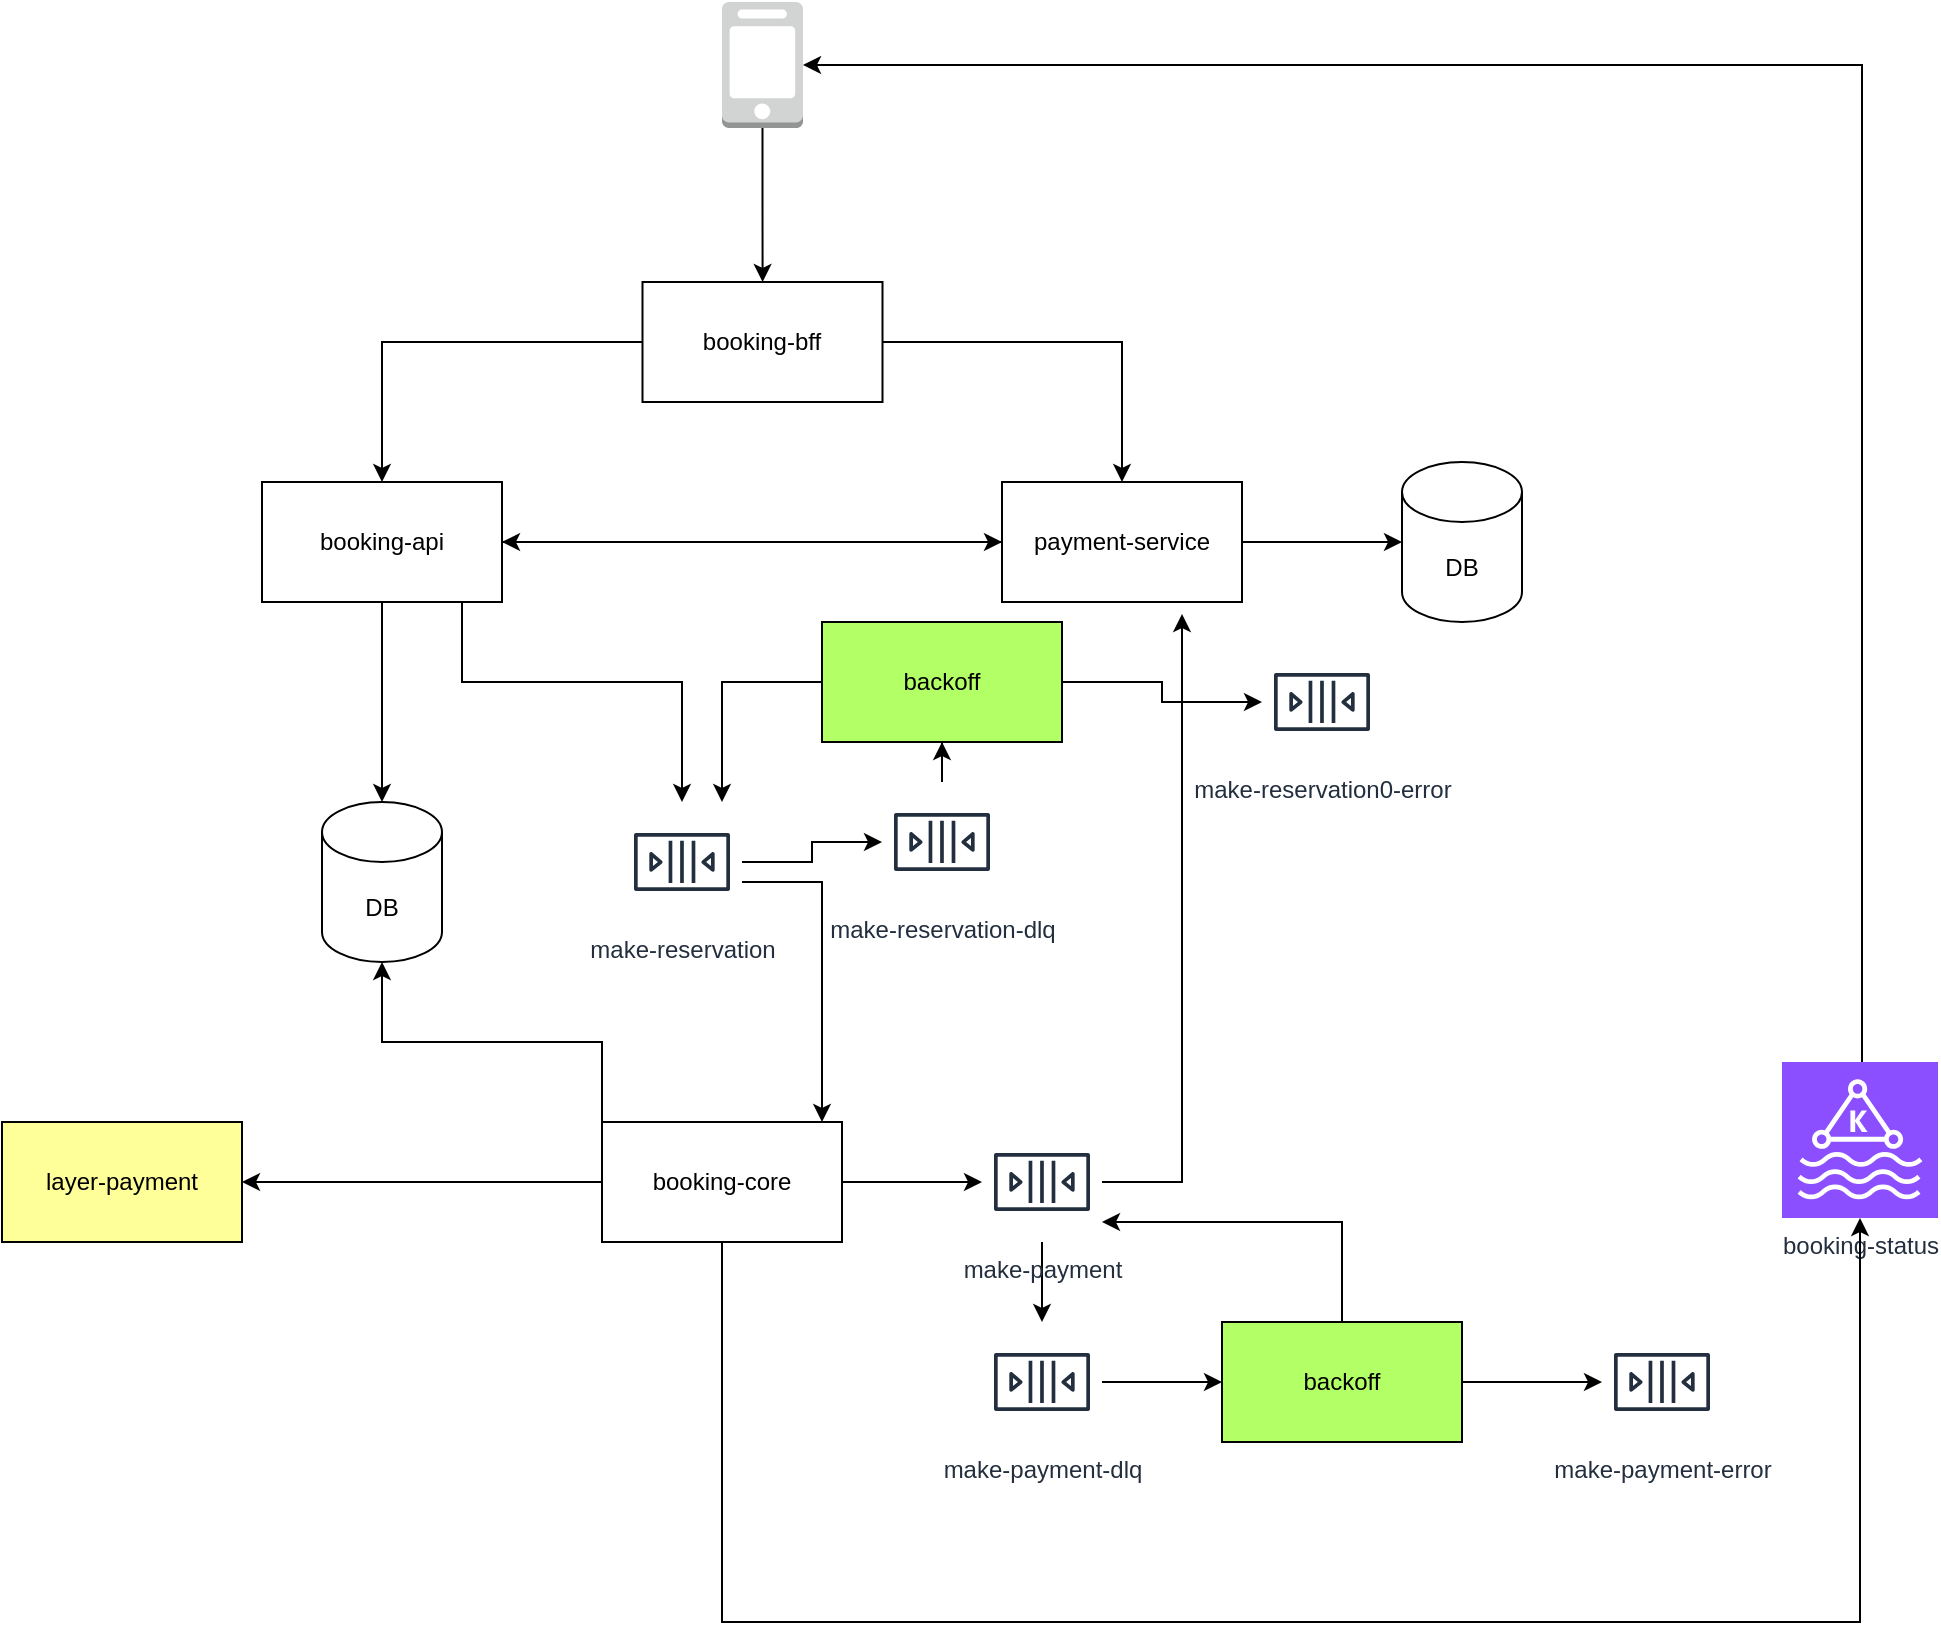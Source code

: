 <mxfile version="22.0.3" type="device">
  <diagram name="Página-1" id="ktlymwnoogAnn24ntH1R">
    <mxGraphModel dx="1405" dy="2024" grid="1" gridSize="10" guides="1" tooltips="1" connect="1" arrows="1" fold="1" page="1" pageScale="1" pageWidth="827" pageHeight="1169" math="0" shadow="0">
      <root>
        <mxCell id="0" />
        <mxCell id="1" parent="0" />
        <mxCell id="QvjmknEQWRXx9Tbn0goD-20" style="edgeStyle=orthogonalEdgeStyle;rounded=0;orthogonalLoop=1;jettySize=auto;html=1;entryX=0.5;entryY=0;entryDx=0;entryDy=0;entryPerimeter=0;" edge="1" parent="1" target="QvjmknEQWRXx9Tbn0goD-16">
          <mxGeometry relative="1" as="geometry">
            <mxPoint x="780.067" y="371" as="sourcePoint" />
            <Array as="points">
              <mxPoint x="780" y="-90" />
              <mxPoint x="380" y="-90" />
            </Array>
          </mxGeometry>
        </mxCell>
        <mxCell id="QvjmknEQWRXx9Tbn0goD-36" style="edgeStyle=orthogonalEdgeStyle;rounded=0;orthogonalLoop=1;jettySize=auto;html=1;" edge="1" parent="1" source="QvjmknEQWRXx9Tbn0goD-21" target="QvjmknEQWRXx9Tbn0goD-32">
          <mxGeometry relative="1" as="geometry">
            <mxPoint x="570" y="150" as="targetPoint" />
          </mxGeometry>
        </mxCell>
        <mxCell id="QvjmknEQWRXx9Tbn0goD-21" value="payment-service" style="rounded=0;whiteSpace=wrap;html=1;" vertex="1" parent="1">
          <mxGeometry x="650" y="120" width="120" height="60" as="geometry" />
        </mxCell>
        <mxCell id="QvjmknEQWRXx9Tbn0goD-22" value="DB" style="shape=cylinder3;whiteSpace=wrap;html=1;boundedLbl=1;backgroundOutline=1;size=15;" vertex="1" parent="1">
          <mxGeometry x="850" y="110" width="60" height="80" as="geometry" />
        </mxCell>
        <mxCell id="QvjmknEQWRXx9Tbn0goD-27" style="edgeStyle=orthogonalEdgeStyle;rounded=0;orthogonalLoop=1;jettySize=auto;html=1;entryX=0;entryY=0.5;entryDx=0;entryDy=0;entryPerimeter=0;" edge="1" parent="1" source="QvjmknEQWRXx9Tbn0goD-21" target="QvjmknEQWRXx9Tbn0goD-22">
          <mxGeometry relative="1" as="geometry" />
        </mxCell>
        <mxCell id="QvjmknEQWRXx9Tbn0goD-34" style="edgeStyle=orthogonalEdgeStyle;rounded=0;orthogonalLoop=1;jettySize=auto;html=1;" edge="1" parent="1" source="QvjmknEQWRXx9Tbn0goD-32" target="QvjmknEQWRXx9Tbn0goD-33">
          <mxGeometry relative="1" as="geometry" />
        </mxCell>
        <mxCell id="QvjmknEQWRXx9Tbn0goD-46" style="edgeStyle=orthogonalEdgeStyle;rounded=0;orthogonalLoop=1;jettySize=auto;html=1;" edge="1" parent="1" source="QvjmknEQWRXx9Tbn0goD-32" target="QvjmknEQWRXx9Tbn0goD-42">
          <mxGeometry relative="1" as="geometry">
            <Array as="points">
              <mxPoint x="380" y="220" />
              <mxPoint x="490" y="220" />
            </Array>
          </mxGeometry>
        </mxCell>
        <mxCell id="QvjmknEQWRXx9Tbn0goD-53" style="edgeStyle=orthogonalEdgeStyle;rounded=0;orthogonalLoop=1;jettySize=auto;html=1;entryX=0;entryY=0.5;entryDx=0;entryDy=0;" edge="1" parent="1" source="QvjmknEQWRXx9Tbn0goD-32" target="QvjmknEQWRXx9Tbn0goD-21">
          <mxGeometry relative="1" as="geometry" />
        </mxCell>
        <mxCell id="QvjmknEQWRXx9Tbn0goD-32" value="booking-api" style="rounded=0;whiteSpace=wrap;html=1;" vertex="1" parent="1">
          <mxGeometry x="280" y="120" width="120" height="60" as="geometry" />
        </mxCell>
        <mxCell id="QvjmknEQWRXx9Tbn0goD-33" value="DB" style="shape=cylinder3;whiteSpace=wrap;html=1;boundedLbl=1;backgroundOutline=1;size=15;" vertex="1" parent="1">
          <mxGeometry x="310" y="280" width="60" height="80" as="geometry" />
        </mxCell>
        <mxCell id="QvjmknEQWRXx9Tbn0goD-55" style="edgeStyle=orthogonalEdgeStyle;rounded=0;orthogonalLoop=1;jettySize=auto;html=1;" edge="1" parent="1" source="QvjmknEQWRXx9Tbn0goD-37" target="QvjmknEQWRXx9Tbn0goD-54">
          <mxGeometry relative="1" as="geometry" />
        </mxCell>
        <mxCell id="QvjmknEQWRXx9Tbn0goD-37" value="" style="outlineConnect=0;dashed=0;verticalLabelPosition=bottom;verticalAlign=top;align=center;html=1;shape=mxgraph.aws3.mobile_client;fillColor=#D2D3D3;gradientColor=none;" vertex="1" parent="1">
          <mxGeometry x="510" y="-120" width="40.5" height="63" as="geometry" />
        </mxCell>
        <mxCell id="QvjmknEQWRXx9Tbn0goD-44" style="edgeStyle=orthogonalEdgeStyle;rounded=0;orthogonalLoop=1;jettySize=auto;html=1;" edge="1" parent="1" source="QvjmknEQWRXx9Tbn0goD-41" target="QvjmknEQWRXx9Tbn0goD-33">
          <mxGeometry relative="1" as="geometry">
            <Array as="points">
              <mxPoint x="450" y="400" />
              <mxPoint x="340" y="400" />
            </Array>
          </mxGeometry>
        </mxCell>
        <mxCell id="QvjmknEQWRXx9Tbn0goD-49" style="edgeStyle=orthogonalEdgeStyle;rounded=0;orthogonalLoop=1;jettySize=auto;html=1;" edge="1" parent="1" source="QvjmknEQWRXx9Tbn0goD-41" target="QvjmknEQWRXx9Tbn0goD-48">
          <mxGeometry relative="1" as="geometry" />
        </mxCell>
        <mxCell id="QvjmknEQWRXx9Tbn0goD-51" style="edgeStyle=orthogonalEdgeStyle;rounded=0;orthogonalLoop=1;jettySize=auto;html=1;" edge="1" parent="1" source="QvjmknEQWRXx9Tbn0goD-41" target="QvjmknEQWRXx9Tbn0goD-50">
          <mxGeometry relative="1" as="geometry" />
        </mxCell>
        <mxCell id="QvjmknEQWRXx9Tbn0goD-41" value="booking-core" style="rounded=0;whiteSpace=wrap;html=1;" vertex="1" parent="1">
          <mxGeometry x="450" y="440" width="120" height="60" as="geometry" />
        </mxCell>
        <mxCell id="QvjmknEQWRXx9Tbn0goD-47" style="edgeStyle=orthogonalEdgeStyle;rounded=0;orthogonalLoop=1;jettySize=auto;html=1;" edge="1" parent="1" source="QvjmknEQWRXx9Tbn0goD-42">
          <mxGeometry relative="1" as="geometry">
            <mxPoint x="560" y="440" as="targetPoint" />
            <Array as="points">
              <mxPoint x="560" y="320" />
            </Array>
          </mxGeometry>
        </mxCell>
        <mxCell id="QvjmknEQWRXx9Tbn0goD-69" style="edgeStyle=orthogonalEdgeStyle;rounded=0;orthogonalLoop=1;jettySize=auto;html=1;" edge="1" parent="1" source="QvjmknEQWRXx9Tbn0goD-42" target="QvjmknEQWRXx9Tbn0goD-68">
          <mxGeometry relative="1" as="geometry" />
        </mxCell>
        <mxCell id="QvjmknEQWRXx9Tbn0goD-42" value="make-reservation" style="sketch=0;outlineConnect=0;fontColor=#232F3E;gradientColor=none;strokeColor=#232F3E;fillColor=#ffffff;dashed=0;verticalLabelPosition=bottom;verticalAlign=top;align=center;html=1;fontSize=12;fontStyle=0;aspect=fixed;shape=mxgraph.aws4.resourceIcon;resIcon=mxgraph.aws4.queue;" vertex="1" parent="1">
          <mxGeometry x="460" y="280" width="60" height="60" as="geometry" />
        </mxCell>
        <mxCell id="QvjmknEQWRXx9Tbn0goD-48" value="layer-payment" style="rounded=0;whiteSpace=wrap;html=1;fillColor=#FFFF99;" vertex="1" parent="1">
          <mxGeometry x="150" y="440" width="120" height="60" as="geometry" />
        </mxCell>
        <mxCell id="QvjmknEQWRXx9Tbn0goD-62" style="edgeStyle=orthogonalEdgeStyle;rounded=0;orthogonalLoop=1;jettySize=auto;html=1;" edge="1" parent="1" source="QvjmknEQWRXx9Tbn0goD-50" target="QvjmknEQWRXx9Tbn0goD-61">
          <mxGeometry relative="1" as="geometry" />
        </mxCell>
        <mxCell id="QvjmknEQWRXx9Tbn0goD-50" value="make-payment" style="sketch=0;outlineConnect=0;fontColor=#232F3E;gradientColor=none;strokeColor=#232F3E;fillColor=#ffffff;dashed=0;verticalLabelPosition=bottom;verticalAlign=top;align=center;html=1;fontSize=12;fontStyle=0;aspect=fixed;shape=mxgraph.aws4.resourceIcon;resIcon=mxgraph.aws4.queue;" vertex="1" parent="1">
          <mxGeometry x="640" y="440" width="60" height="60" as="geometry" />
        </mxCell>
        <mxCell id="QvjmknEQWRXx9Tbn0goD-52" style="edgeStyle=orthogonalEdgeStyle;rounded=0;orthogonalLoop=1;jettySize=auto;html=1;" edge="1" parent="1" source="QvjmknEQWRXx9Tbn0goD-50">
          <mxGeometry relative="1" as="geometry">
            <mxPoint x="740" y="186" as="targetPoint" />
            <Array as="points">
              <mxPoint x="740" y="470" />
            </Array>
          </mxGeometry>
        </mxCell>
        <mxCell id="QvjmknEQWRXx9Tbn0goD-56" style="edgeStyle=orthogonalEdgeStyle;rounded=0;orthogonalLoop=1;jettySize=auto;html=1;" edge="1" parent="1" source="QvjmknEQWRXx9Tbn0goD-54" target="QvjmknEQWRXx9Tbn0goD-32">
          <mxGeometry relative="1" as="geometry" />
        </mxCell>
        <mxCell id="QvjmknEQWRXx9Tbn0goD-57" style="edgeStyle=orthogonalEdgeStyle;rounded=0;orthogonalLoop=1;jettySize=auto;html=1;entryX=0.5;entryY=0;entryDx=0;entryDy=0;" edge="1" parent="1" source="QvjmknEQWRXx9Tbn0goD-54" target="QvjmknEQWRXx9Tbn0goD-21">
          <mxGeometry relative="1" as="geometry" />
        </mxCell>
        <mxCell id="QvjmknEQWRXx9Tbn0goD-54" value="booking-bff" style="rounded=0;whiteSpace=wrap;html=1;" vertex="1" parent="1">
          <mxGeometry x="470.25" y="20" width="120" height="60" as="geometry" />
        </mxCell>
        <mxCell id="QvjmknEQWRXx9Tbn0goD-58" value="booking-status" style="sketch=0;points=[[0,0,0],[0.25,0,0],[0.5,0,0],[0.75,0,0],[1,0,0],[0,1,0],[0.25,1,0],[0.5,1,0],[0.75,1,0],[1,1,0],[0,0.25,0],[0,0.5,0],[0,0.75,0],[1,0.25,0],[1,0.5,0],[1,0.75,0]];outlineConnect=0;fontColor=#232F3E;fillColor=#8C4FFF;strokeColor=#ffffff;dashed=0;verticalLabelPosition=bottom;verticalAlign=top;align=center;html=1;fontSize=12;fontStyle=0;aspect=fixed;shape=mxgraph.aws4.resourceIcon;resIcon=mxgraph.aws4.managed_streaming_for_kafka;" vertex="1" parent="1">
          <mxGeometry x="1040" y="410" width="78" height="78" as="geometry" />
        </mxCell>
        <mxCell id="QvjmknEQWRXx9Tbn0goD-59" style="edgeStyle=orthogonalEdgeStyle;rounded=0;orthogonalLoop=1;jettySize=auto;html=1;entryX=0.5;entryY=1;entryDx=0;entryDy=0;entryPerimeter=0;" edge="1" parent="1" source="QvjmknEQWRXx9Tbn0goD-41" target="QvjmknEQWRXx9Tbn0goD-58">
          <mxGeometry relative="1" as="geometry">
            <Array as="points">
              <mxPoint x="510" y="690" />
              <mxPoint x="1079" y="690" />
            </Array>
          </mxGeometry>
        </mxCell>
        <mxCell id="QvjmknEQWRXx9Tbn0goD-60" style="edgeStyle=orthogonalEdgeStyle;rounded=0;orthogonalLoop=1;jettySize=auto;html=1;entryX=1;entryY=0.5;entryDx=0;entryDy=0;entryPerimeter=0;" edge="1" parent="1" source="QvjmknEQWRXx9Tbn0goD-58" target="QvjmknEQWRXx9Tbn0goD-37">
          <mxGeometry relative="1" as="geometry">
            <Array as="points">
              <mxPoint x="1080" y="-89" />
            </Array>
          </mxGeometry>
        </mxCell>
        <mxCell id="QvjmknEQWRXx9Tbn0goD-64" style="edgeStyle=orthogonalEdgeStyle;rounded=0;orthogonalLoop=1;jettySize=auto;html=1;" edge="1" parent="1" source="QvjmknEQWRXx9Tbn0goD-61" target="QvjmknEQWRXx9Tbn0goD-63">
          <mxGeometry relative="1" as="geometry" />
        </mxCell>
        <mxCell id="QvjmknEQWRXx9Tbn0goD-61" value="make-payment-dlq" style="sketch=0;outlineConnect=0;fontColor=#232F3E;gradientColor=none;strokeColor=#232F3E;fillColor=#ffffff;dashed=0;verticalLabelPosition=bottom;verticalAlign=top;align=center;html=1;fontSize=12;fontStyle=0;aspect=fixed;shape=mxgraph.aws4.resourceIcon;resIcon=mxgraph.aws4.queue;" vertex="1" parent="1">
          <mxGeometry x="640" y="540" width="60" height="60" as="geometry" />
        </mxCell>
        <mxCell id="QvjmknEQWRXx9Tbn0goD-65" style="edgeStyle=orthogonalEdgeStyle;rounded=0;orthogonalLoop=1;jettySize=auto;html=1;" edge="1" parent="1" source="QvjmknEQWRXx9Tbn0goD-63" target="QvjmknEQWRXx9Tbn0goD-50">
          <mxGeometry relative="1" as="geometry">
            <Array as="points">
              <mxPoint x="820" y="490" />
            </Array>
          </mxGeometry>
        </mxCell>
        <mxCell id="QvjmknEQWRXx9Tbn0goD-67" style="edgeStyle=orthogonalEdgeStyle;rounded=0;orthogonalLoop=1;jettySize=auto;html=1;" edge="1" parent="1" source="QvjmknEQWRXx9Tbn0goD-63" target="QvjmknEQWRXx9Tbn0goD-66">
          <mxGeometry relative="1" as="geometry" />
        </mxCell>
        <mxCell id="QvjmknEQWRXx9Tbn0goD-63" value="backoff" style="rounded=0;whiteSpace=wrap;html=1;fillColor=#B3FF66;" vertex="1" parent="1">
          <mxGeometry x="760" y="540" width="120" height="60" as="geometry" />
        </mxCell>
        <mxCell id="QvjmknEQWRXx9Tbn0goD-66" value="make-payment-error" style="sketch=0;outlineConnect=0;fontColor=#232F3E;gradientColor=none;strokeColor=#232F3E;fillColor=#ffffff;dashed=0;verticalLabelPosition=bottom;verticalAlign=top;align=center;html=1;fontSize=12;fontStyle=0;aspect=fixed;shape=mxgraph.aws4.resourceIcon;resIcon=mxgraph.aws4.queue;" vertex="1" parent="1">
          <mxGeometry x="950" y="540" width="60" height="60" as="geometry" />
        </mxCell>
        <mxCell id="QvjmknEQWRXx9Tbn0goD-71" style="edgeStyle=orthogonalEdgeStyle;rounded=0;orthogonalLoop=1;jettySize=auto;html=1;entryX=0.5;entryY=1;entryDx=0;entryDy=0;" edge="1" parent="1" source="QvjmknEQWRXx9Tbn0goD-68" target="QvjmknEQWRXx9Tbn0goD-70">
          <mxGeometry relative="1" as="geometry" />
        </mxCell>
        <mxCell id="QvjmknEQWRXx9Tbn0goD-68" value="make-reservation-dlq" style="sketch=0;outlineConnect=0;fontColor=#232F3E;gradientColor=none;strokeColor=#232F3E;fillColor=#ffffff;dashed=0;verticalLabelPosition=bottom;verticalAlign=top;align=center;html=1;fontSize=12;fontStyle=0;aspect=fixed;shape=mxgraph.aws4.resourceIcon;resIcon=mxgraph.aws4.queue;" vertex="1" parent="1">
          <mxGeometry x="590" y="270" width="60" height="60" as="geometry" />
        </mxCell>
        <mxCell id="QvjmknEQWRXx9Tbn0goD-72" style="edgeStyle=orthogonalEdgeStyle;rounded=0;orthogonalLoop=1;jettySize=auto;html=1;" edge="1" parent="1" source="QvjmknEQWRXx9Tbn0goD-70" target="QvjmknEQWRXx9Tbn0goD-42">
          <mxGeometry relative="1" as="geometry">
            <Array as="points">
              <mxPoint x="510" y="220" />
            </Array>
          </mxGeometry>
        </mxCell>
        <mxCell id="QvjmknEQWRXx9Tbn0goD-74" style="edgeStyle=orthogonalEdgeStyle;rounded=0;orthogonalLoop=1;jettySize=auto;html=1;" edge="1" parent="1" source="QvjmknEQWRXx9Tbn0goD-70" target="QvjmknEQWRXx9Tbn0goD-73">
          <mxGeometry relative="1" as="geometry" />
        </mxCell>
        <mxCell id="QvjmknEQWRXx9Tbn0goD-70" value="backoff" style="rounded=0;whiteSpace=wrap;html=1;fillColor=#B3FF66;" vertex="1" parent="1">
          <mxGeometry x="560" y="190" width="120" height="60" as="geometry" />
        </mxCell>
        <mxCell id="QvjmknEQWRXx9Tbn0goD-73" value="make-reservation0-error" style="sketch=0;outlineConnect=0;fontColor=#232F3E;gradientColor=none;strokeColor=#232F3E;fillColor=#ffffff;dashed=0;verticalLabelPosition=bottom;verticalAlign=top;align=center;html=1;fontSize=12;fontStyle=0;aspect=fixed;shape=mxgraph.aws4.resourceIcon;resIcon=mxgraph.aws4.queue;" vertex="1" parent="1">
          <mxGeometry x="780" y="200" width="60" height="60" as="geometry" />
        </mxCell>
      </root>
    </mxGraphModel>
  </diagram>
</mxfile>
